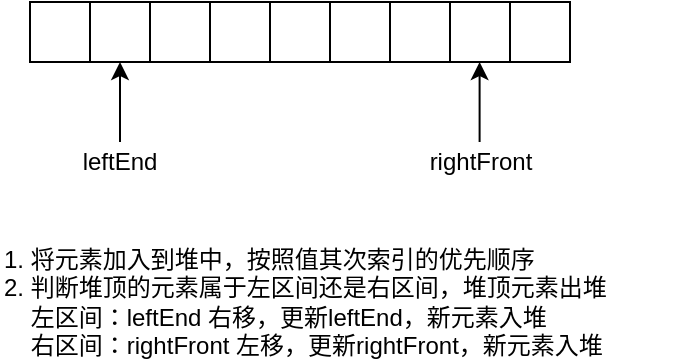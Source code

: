 <mxfile>
    <diagram id="-ptRLh_MCLknRN1rh_g1" name="第 1 页">
        <mxGraphModel dx="956" dy="388" grid="1" gridSize="10" guides="1" tooltips="1" connect="1" arrows="1" fold="1" page="1" pageScale="1" pageWidth="850" pageHeight="1100" math="0" shadow="0">
            <root>
                <mxCell id="0"/>
                <mxCell id="1" parent="0"/>
                <mxCell id="2" value="" style="rounded=0;whiteSpace=wrap;html=1;" vertex="1" parent="1">
                    <mxGeometry x="300" y="210" width="30" height="30" as="geometry"/>
                </mxCell>
                <mxCell id="3" value="" style="rounded=0;whiteSpace=wrap;html=1;" vertex="1" parent="1">
                    <mxGeometry x="330" y="210" width="30" height="30" as="geometry"/>
                </mxCell>
                <mxCell id="4" value="" style="rounded=0;whiteSpace=wrap;html=1;" vertex="1" parent="1">
                    <mxGeometry x="450" y="210" width="30" height="30" as="geometry"/>
                </mxCell>
                <mxCell id="5" value="" style="rounded=0;whiteSpace=wrap;html=1;" vertex="1" parent="1">
                    <mxGeometry x="420" y="210" width="30" height="30" as="geometry"/>
                </mxCell>
                <mxCell id="6" value="" style="rounded=0;whiteSpace=wrap;html=1;" vertex="1" parent="1">
                    <mxGeometry x="390" y="210" width="30" height="30" as="geometry"/>
                </mxCell>
                <mxCell id="7" value="" style="rounded=0;whiteSpace=wrap;html=1;" vertex="1" parent="1">
                    <mxGeometry x="360" y="210" width="30" height="30" as="geometry"/>
                </mxCell>
                <mxCell id="8" value="" style="rounded=0;whiteSpace=wrap;html=1;" vertex="1" parent="1">
                    <mxGeometry x="480" y="210" width="30" height="30" as="geometry"/>
                </mxCell>
                <mxCell id="9" value="" style="rounded=0;whiteSpace=wrap;html=1;" vertex="1" parent="1">
                    <mxGeometry x="240" y="210" width="30" height="30" as="geometry"/>
                </mxCell>
                <mxCell id="10" value="" style="rounded=0;whiteSpace=wrap;html=1;" vertex="1" parent="1">
                    <mxGeometry x="270" y="210" width="30" height="30" as="geometry"/>
                </mxCell>
                <mxCell id="11" value="" style="endArrow=classic;html=1;entryX=0.5;entryY=1;entryDx=0;entryDy=0;" edge="1" parent="1" target="10">
                    <mxGeometry width="50" height="50" relative="1" as="geometry">
                        <mxPoint x="285" y="280" as="sourcePoint"/>
                        <mxPoint x="320" y="270" as="targetPoint"/>
                    </mxGeometry>
                </mxCell>
                <mxCell id="12" value="" style="endArrow=classic;html=1;entryX=0.5;entryY=1;entryDx=0;entryDy=0;" edge="1" parent="1">
                    <mxGeometry width="50" height="50" relative="1" as="geometry">
                        <mxPoint x="464.8" y="280" as="sourcePoint"/>
                        <mxPoint x="464.8" y="240" as="targetPoint"/>
                    </mxGeometry>
                </mxCell>
                <mxCell id="13" value="leftEnd" style="text;html=1;strokeColor=none;fillColor=none;align=center;verticalAlign=middle;whiteSpace=wrap;rounded=0;" vertex="1" parent="1">
                    <mxGeometry x="265" y="280" width="40" height="20" as="geometry"/>
                </mxCell>
                <mxCell id="14" value="rightFront" style="text;html=1;strokeColor=none;fillColor=none;align=center;verticalAlign=middle;whiteSpace=wrap;rounded=0;" vertex="1" parent="1">
                    <mxGeometry x="437.5" y="280" width="55" height="20" as="geometry"/>
                </mxCell>
                <mxCell id="16" value="1. 将元素加入到堆中，按照值其次索引的优先顺序&lt;br&gt;2. 判断堆顶的元素属于左区间还是右区间，堆顶元素出堆&lt;br&gt;&lt;span style=&quot;&quot;&gt;&lt;/span&gt;&amp;nbsp; &amp;nbsp; 左区间：leftEnd 右移，更新leftEnd，新元素入堆&lt;br&gt;&lt;span style=&quot;&quot;&gt;&lt;/span&gt;&amp;nbsp; &amp;nbsp; 右区间：&lt;span style=&quot;text-align: center;&quot;&gt;rightFront&lt;/span&gt;&amp;nbsp;左移，更新&lt;span style=&quot;text-align: center;&quot;&gt;rightFront，&lt;/span&gt;新元素入堆" style="text;html=1;strokeColor=none;fillColor=none;align=left;verticalAlign=middle;whiteSpace=wrap;rounded=0;" vertex="1" parent="1">
                    <mxGeometry x="225" y="330" width="345" height="60" as="geometry"/>
                </mxCell>
            </root>
        </mxGraphModel>
    </diagram>
</mxfile>